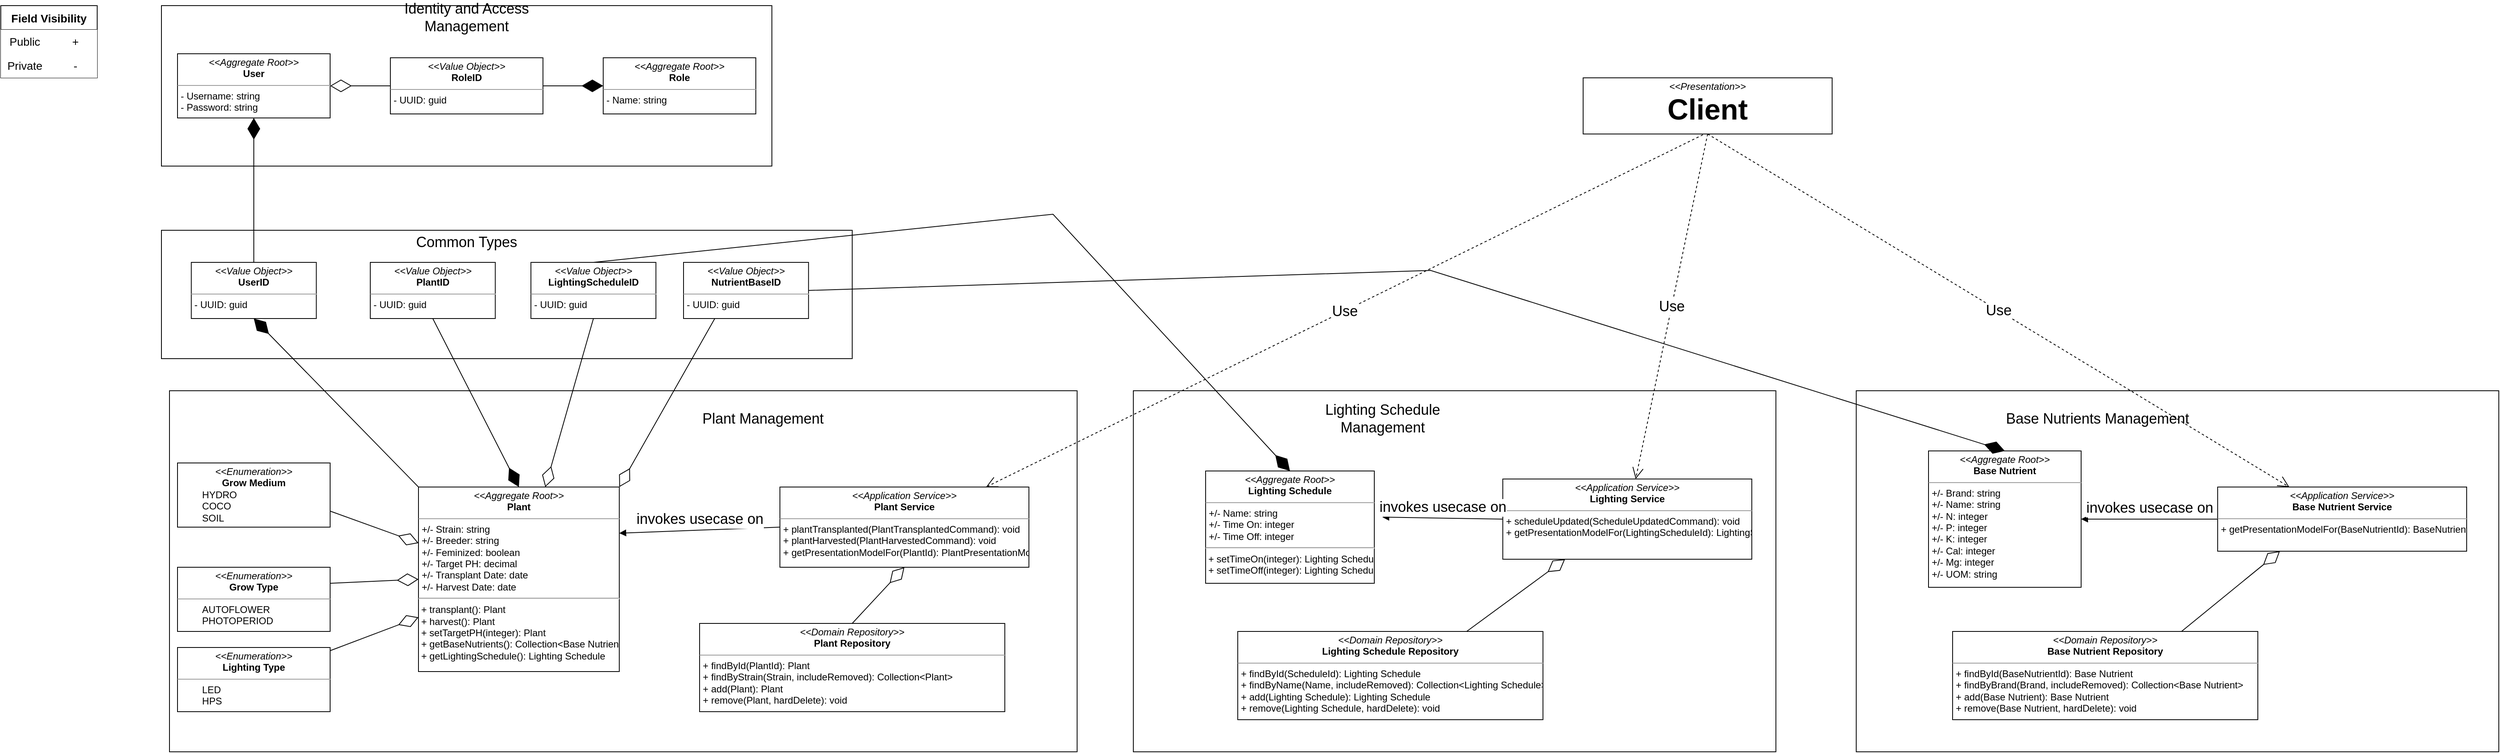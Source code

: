 <mxfile version="16.2.3" type="device"><diagram id="bJxZUwJdUWGrmeviaJik" name="Page-1"><mxGraphModel dx="3622" dy="1697" grid="1" gridSize="10" guides="1" tooltips="1" connect="1" arrows="1" fold="1" page="1" pageScale="1" pageWidth="2000" pageHeight="2000" math="0" shadow="0"><root><mxCell id="0"/><mxCell id="1" parent="0"/><mxCell id="tnLG4M1l6Wivk9HmBr5F-29" value="" style="rounded=0;whiteSpace=wrap;html=1;fontSize=18;" vertex="1" parent="1"><mxGeometry x="1450" y="520" width="800" height="450" as="geometry"/></mxCell><mxCell id="ZfCHsPWi2nRz90HhXaYt-21" value="" style="rounded=0;whiteSpace=wrap;html=1;fontSize=14;" parent="1" vertex="1"><mxGeometry x="240" y="320" width="860" height="160" as="geometry"/></mxCell><mxCell id="ZfCHsPWi2nRz90HhXaYt-2" value="" style="rounded=0;whiteSpace=wrap;html=1;" parent="1" vertex="1"><mxGeometry x="240" y="40" width="760" height="200" as="geometry"/></mxCell><mxCell id="ZfCHsPWi2nRz90HhXaYt-1" value="&lt;p style=&quot;margin: 0px ; margin-top: 4px ; text-align: center&quot;&gt;&lt;i&gt;&amp;lt;&amp;lt;Aggregate Root&amp;gt;&amp;gt;&lt;/i&gt;&lt;br&gt;&lt;b&gt;User&lt;/b&gt;&lt;/p&gt;&lt;hr size=&quot;1&quot;&gt;&lt;p style=&quot;margin: 0px ; margin-left: 4px&quot;&gt;- Username: string&lt;br&gt;- Password: string&lt;/p&gt;" style="verticalAlign=top;align=left;overflow=fill;fontSize=12;fontFamily=Helvetica;html=1;" parent="1" vertex="1"><mxGeometry x="260" y="100" width="190" height="80" as="geometry"/></mxCell><mxCell id="ZfCHsPWi2nRz90HhXaYt-3" value="&lt;font style=&quot;font-size: 18px&quot;&gt;Identity and Access Management&lt;/font&gt;" style="text;html=1;strokeColor=none;fillColor=none;align=center;verticalAlign=middle;whiteSpace=wrap;rounded=0;" parent="1" vertex="1"><mxGeometry x="490" y="40" width="260" height="30" as="geometry"/></mxCell><mxCell id="ZfCHsPWi2nRz90HhXaYt-5" value="" style="endArrow=diamondThin;endFill=0;endSize=24;html=1;rounded=0;fontSize=14;exitX=0;exitY=0.5;exitDx=0;exitDy=0;" parent="1" target="ZfCHsPWi2nRz90HhXaYt-1" edge="1"><mxGeometry width="160" relative="1" as="geometry"><mxPoint x="525" y="140" as="sourcePoint"/><mxPoint x="670" y="210" as="targetPoint"/></mxGeometry></mxCell><mxCell id="ZfCHsPWi2nRz90HhXaYt-11" value="" style="endArrow=diamondThin;endFill=1;endSize=24;html=1;rounded=0;fontSize=14;exitX=0.5;exitY=0;exitDx=0;exitDy=0;entryX=0.5;entryY=1;entryDx=0;entryDy=0;" parent="1" source="ZfCHsPWi2nRz90HhXaYt-10" target="ZfCHsPWi2nRz90HhXaYt-1" edge="1"><mxGeometry width="160" relative="1" as="geometry"><mxPoint x="550" y="380" as="sourcePoint"/><mxPoint x="710" y="380" as="targetPoint"/></mxGeometry></mxCell><mxCell id="ZfCHsPWi2nRz90HhXaYt-14" value="" style="rounded=0;whiteSpace=wrap;html=1;fontSize=14;" parent="1" vertex="1"><mxGeometry x="250" y="520" width="1130" height="450" as="geometry"/></mxCell><mxCell id="ZfCHsPWi2nRz90HhXaYt-15" value="&lt;p style=&quot;margin: 0px ; margin-top: 4px ; text-align: center&quot;&gt;&lt;i&gt;&amp;lt;&amp;lt;Aggregate Root&amp;gt;&amp;gt;&lt;/i&gt;&lt;br&gt;&lt;b&gt;Role&lt;/b&gt;&lt;/p&gt;&lt;hr size=&quot;1&quot;&gt;&lt;p style=&quot;margin: 0px ; margin-left: 4px&quot;&gt;- Name: string&lt;/p&gt;" style="verticalAlign=top;align=left;overflow=fill;fontSize=12;fontFamily=Helvetica;html=1;" parent="1" vertex="1"><mxGeometry x="790" y="105" width="190" height="70" as="geometry"/></mxCell><mxCell id="ZfCHsPWi2nRz90HhXaYt-16" value="" style="endArrow=diamondThin;endFill=1;endSize=24;html=1;rounded=0;fontSize=14;exitX=1;exitY=0.5;exitDx=0;exitDy=0;entryX=0;entryY=0.5;entryDx=0;entryDy=0;" parent="1" source="ZfCHsPWi2nRz90HhXaYt-17" target="ZfCHsPWi2nRz90HhXaYt-15" edge="1"><mxGeometry width="160" relative="1" as="geometry"><mxPoint x="770" y="140" as="sourcePoint"/><mxPoint x="800" y="140" as="targetPoint"/></mxGeometry></mxCell><mxCell id="ZfCHsPWi2nRz90HhXaYt-17" value="&lt;p style=&quot;margin: 0px ; margin-top: 4px ; text-align: center&quot;&gt;&lt;i&gt;&amp;lt;&amp;lt;Value Object&amp;gt;&amp;gt;&lt;/i&gt;&lt;br&gt;&lt;b&gt;RoleID&lt;/b&gt;&lt;/p&gt;&lt;hr size=&quot;1&quot;&gt;&lt;p style=&quot;margin: 0px ; margin-left: 4px&quot;&gt;- UUID: guid&lt;/p&gt;" style="verticalAlign=top;align=left;overflow=fill;fontSize=12;fontFamily=Helvetica;html=1;" parent="1" vertex="1"><mxGeometry x="525" y="105" width="190" height="70" as="geometry"/></mxCell><mxCell id="ZfCHsPWi2nRz90HhXaYt-18" value="&lt;font style=&quot;font-size: 18px&quot;&gt;Plant Management&lt;/font&gt;" style="text;html=1;strokeColor=none;fillColor=none;align=center;verticalAlign=middle;whiteSpace=wrap;rounded=0;fontSize=14;" parent="1" vertex="1"><mxGeometry x="910" y="540" width="157.5" height="30" as="geometry"/></mxCell><mxCell id="ZfCHsPWi2nRz90HhXaYt-19" value="&lt;p style=&quot;margin: 0px ; margin-top: 4px ; text-align: center&quot;&gt;&lt;i&gt;&amp;lt;&amp;lt;Aggregate Root&amp;gt;&amp;gt;&lt;/i&gt;&lt;br&gt;&lt;b&gt;Plant&lt;/b&gt;&lt;/p&gt;&lt;hr size=&quot;1&quot;&gt;&lt;p style=&quot;margin: 0px ; margin-left: 4px&quot;&gt;+/- Strain: string&lt;/p&gt;&lt;p style=&quot;margin: 0px ; margin-left: 4px&quot;&gt;+/- Breeder: string&lt;/p&gt;&lt;p style=&quot;margin: 0px ; margin-left: 4px&quot;&gt;+/- Feminized: boolean&lt;/p&gt;&lt;p style=&quot;margin: 0px ; margin-left: 4px&quot;&gt;+/- Target PH: decimal&lt;/p&gt;&lt;p style=&quot;margin: 0px ; margin-left: 4px&quot;&gt;+/- Transplant Date: date&lt;/p&gt;&lt;p style=&quot;margin: 0px ; margin-left: 4px&quot;&gt;+/- Harvest Date: date&lt;/p&gt;&lt;hr&gt;&amp;nbsp;+ transplant(): Plant&lt;br&gt;&amp;nbsp;+ harvest(): Plant&lt;br&gt;&amp;nbsp;+ setTargetPH(integer): Plant&lt;br&gt;&amp;nbsp;+ getBaseNutrients(): Collection&amp;lt;Base Nutrient&amp;gt;&lt;br&gt;&amp;nbsp;+ getLightingSchedule(): Lighting Schedule" style="verticalAlign=top;align=left;overflow=fill;fontSize=12;fontFamily=Helvetica;html=1;" parent="1" vertex="1"><mxGeometry x="560" y="640" width="250" height="230" as="geometry"/></mxCell><mxCell id="ZfCHsPWi2nRz90HhXaYt-10" value="&lt;p style=&quot;margin: 0px ; margin-top: 4px ; text-align: center&quot;&gt;&lt;i&gt;&amp;lt;&amp;lt;Value Object&amp;gt;&amp;gt;&lt;/i&gt;&lt;br&gt;&lt;b&gt;UserID&lt;/b&gt;&lt;/p&gt;&lt;hr size=&quot;1&quot;&gt;&lt;p style=&quot;margin: 0px ; margin-left: 4px&quot;&gt;- UUID: guid&lt;/p&gt;" style="verticalAlign=top;align=left;overflow=fill;fontSize=12;fontFamily=Helvetica;html=1;" parent="1" vertex="1"><mxGeometry x="277.18" y="360" width="155.63" height="70" as="geometry"/></mxCell><mxCell id="ZfCHsPWi2nRz90HhXaYt-22" value="&lt;font&gt;&lt;font style=&quot;font-size: 18px&quot;&gt;Common Types&lt;/font&gt;&lt;br&gt;&lt;/font&gt;" style="text;html=1;strokeColor=none;fillColor=none;align=center;verticalAlign=middle;whiteSpace=wrap;rounded=0;" parent="1" vertex="1"><mxGeometry x="500" y="320" width="240" height="30" as="geometry"/></mxCell><mxCell id="ZfCHsPWi2nRz90HhXaYt-24" value="&lt;p style=&quot;margin: 0px ; margin-top: 4px ; text-align: center&quot;&gt;&lt;i&gt;&amp;lt;&amp;lt;Value Object&amp;gt;&amp;gt;&lt;/i&gt;&lt;br&gt;&lt;b&gt;PlantID&lt;/b&gt;&lt;/p&gt;&lt;hr size=&quot;1&quot;&gt;&lt;p style=&quot;margin: 0px ; margin-left: 4px&quot;&gt;- UUID: guid&lt;/p&gt;" style="verticalAlign=top;align=left;overflow=fill;fontSize=12;fontFamily=Helvetica;html=1;" parent="1" vertex="1"><mxGeometry x="500" y="360" width="155.63" height="70" as="geometry"/></mxCell><mxCell id="ZfCHsPWi2nRz90HhXaYt-25" value="" style="endArrow=diamondThin;endFill=1;endSize=24;html=1;rounded=0;fontSize=14;exitX=0.5;exitY=1;exitDx=0;exitDy=0;entryX=0.5;entryY=0;entryDx=0;entryDy=0;" parent="1" source="ZfCHsPWi2nRz90HhXaYt-24" target="ZfCHsPWi2nRz90HhXaYt-19" edge="1"><mxGeometry width="160" relative="1" as="geometry"><mxPoint x="217.815" y="490" as="sourcePoint"/><mxPoint x="700" y="500" as="targetPoint"/></mxGeometry></mxCell><mxCell id="ZfCHsPWi2nRz90HhXaYt-36" value="Field Visibility" style="shape=table;startSize=30;container=1;collapsible=0;childLayout=tableLayout;fixedRows=1;rowLines=0;fontStyle=1;fontSize=14;" parent="1" vertex="1"><mxGeometry x="40" y="40" width="120" height="90" as="geometry"/></mxCell><mxCell id="ZfCHsPWi2nRz90HhXaYt-37" value="" style="shape=tableRow;horizontal=0;startSize=0;swimlaneHead=0;swimlaneBody=0;top=0;left=0;bottom=0;right=0;collapsible=0;dropTarget=0;points=[[0,0.5],[1,0.5]];portConstraint=eastwest;fontSize=14;" parent="ZfCHsPWi2nRz90HhXaYt-36" vertex="1"><mxGeometry y="30" width="120" height="30" as="geometry"/></mxCell><mxCell id="ZfCHsPWi2nRz90HhXaYt-38" value="Public" style="shape=partialRectangle;html=1;whiteSpace=wrap;connectable=0;fillColor=none;top=0;left=0;bottom=0;right=0;overflow=hidden;pointerEvents=1;fontSize=14;align=center;" parent="ZfCHsPWi2nRz90HhXaYt-37" vertex="1"><mxGeometry width="60" height="30" as="geometry"><mxRectangle width="60" height="30" as="alternateBounds"/></mxGeometry></mxCell><mxCell id="ZfCHsPWi2nRz90HhXaYt-39" value="+" style="shape=partialRectangle;html=1;whiteSpace=wrap;connectable=0;fillColor=none;top=0;left=0;bottom=0;right=0;align=center;spacingLeft=6;overflow=hidden;fontSize=14;" parent="ZfCHsPWi2nRz90HhXaYt-37" vertex="1"><mxGeometry x="60" width="60" height="30" as="geometry"><mxRectangle width="60" height="30" as="alternateBounds"/></mxGeometry></mxCell><mxCell id="ZfCHsPWi2nRz90HhXaYt-40" value="" style="shape=tableRow;horizontal=0;startSize=0;swimlaneHead=0;swimlaneBody=0;top=0;left=0;bottom=0;right=0;collapsible=0;dropTarget=0;points=[[0,0.5],[1,0.5]];portConstraint=eastwest;fontSize=14;" parent="ZfCHsPWi2nRz90HhXaYt-36" vertex="1"><mxGeometry y="60" width="120" height="30" as="geometry"/></mxCell><mxCell id="ZfCHsPWi2nRz90HhXaYt-41" value="Private" style="shape=partialRectangle;html=1;whiteSpace=wrap;connectable=0;fillColor=none;top=0;left=0;bottom=0;right=0;overflow=hidden;fontSize=14;" parent="ZfCHsPWi2nRz90HhXaYt-40" vertex="1"><mxGeometry width="60" height="30" as="geometry"><mxRectangle width="60" height="30" as="alternateBounds"/></mxGeometry></mxCell><mxCell id="ZfCHsPWi2nRz90HhXaYt-42" value="-" style="shape=partialRectangle;html=1;whiteSpace=wrap;connectable=0;fillColor=none;top=0;left=0;bottom=0;right=0;align=center;spacingLeft=6;overflow=hidden;fontSize=14;" parent="ZfCHsPWi2nRz90HhXaYt-40" vertex="1"><mxGeometry x="60" width="60" height="30" as="geometry"><mxRectangle width="60" height="30" as="alternateBounds"/></mxGeometry></mxCell><mxCell id="E3yybKdaZDlF3ZugqF8L-2" value="" style="endArrow=diamondThin;endFill=0;endSize=24;html=1;rounded=0;fontSize=14;exitX=0.25;exitY=1;exitDx=0;exitDy=0;entryX=1;entryY=0;entryDx=0;entryDy=0;" parent="1" source="tnLG4M1l6Wivk9HmBr5F-24" target="ZfCHsPWi2nRz90HhXaYt-19" edge="1"><mxGeometry width="160" relative="1" as="geometry"><mxPoint x="182.18" y="705" as="sourcePoint"/><mxPoint x="550" y="590" as="targetPoint"/></mxGeometry></mxCell><mxCell id="tnLG4M1l6Wivk9HmBr5F-2" value="&lt;p style=&quot;margin: 0px ; margin-top: 4px ; text-align: center&quot;&gt;&lt;i&gt;&amp;lt;&amp;lt;Enumeration&amp;gt;&amp;gt;&lt;/i&gt;&lt;br&gt;&lt;b&gt;Grow Type&lt;/b&gt;&lt;/p&gt;&lt;hr size=&quot;1&quot;&gt;&lt;p style=&quot;margin: 0px ; margin-left: 4px&quot;&gt;&lt;span style=&quot;white-space: pre&quot;&gt;&#9;&lt;/span&gt;AUTOFLOWER&lt;br&gt;&lt;/p&gt;&lt;p style=&quot;margin: 0px ; margin-left: 4px&quot;&gt;&lt;span style=&quot;white-space: pre&quot;&gt;&#9;&lt;/span&gt;PHOTOPERIOD&lt;br&gt;&lt;/p&gt;" style="verticalAlign=top;align=left;overflow=fill;fontSize=12;fontFamily=Helvetica;html=1;" vertex="1" parent="1"><mxGeometry x="260" y="740" width="190" height="80" as="geometry"/></mxCell><mxCell id="tnLG4M1l6Wivk9HmBr5F-4" value="" style="endArrow=diamondThin;endFill=0;endSize=24;html=1;rounded=0;fontSize=14;exitX=1;exitY=0.25;exitDx=0;exitDy=0;entryX=0;entryY=0.5;entryDx=0;entryDy=0;" edge="1" parent="1" source="tnLG4M1l6Wivk9HmBr5F-2" target="ZfCHsPWi2nRz90HhXaYt-19"><mxGeometry width="160" relative="1" as="geometry"><mxPoint x="520" y="780" as="sourcePoint"/><mxPoint x="337.81" y="805" as="targetPoint"/></mxGeometry></mxCell><mxCell id="tnLG4M1l6Wivk9HmBr5F-6" value="&lt;p style=&quot;margin: 0px ; margin-top: 4px ; text-align: center&quot;&gt;&lt;i&gt;&amp;lt;&amp;lt;Enumeration&amp;gt;&amp;gt;&lt;/i&gt;&lt;br&gt;&lt;b&gt;Lighting Type&lt;/b&gt;&lt;/p&gt;&lt;hr size=&quot;1&quot;&gt;&lt;p style=&quot;margin: 0px ; margin-left: 4px&quot;&gt;&lt;span style=&quot;white-space: pre&quot;&gt;&#9;&lt;/span&gt;LED&lt;br&gt;&lt;/p&gt;&lt;p style=&quot;margin: 0px ; margin-left: 4px&quot;&gt;&lt;span style=&quot;white-space: pre&quot;&gt;&#9;&lt;/span&gt;HPS&lt;br&gt;&lt;/p&gt;" style="verticalAlign=top;align=left;overflow=fill;fontSize=12;fontFamily=Helvetica;html=1;" vertex="1" parent="1"><mxGeometry x="260" y="840" width="190" height="80" as="geometry"/></mxCell><mxCell id="tnLG4M1l6Wivk9HmBr5F-8" value="" style="endArrow=diamondThin;endFill=0;endSize=24;html=1;rounded=0;fontSize=14;" edge="1" parent="1" source="tnLG4M1l6Wivk9HmBr5F-6" target="ZfCHsPWi2nRz90HhXaYt-19"><mxGeometry width="160" relative="1" as="geometry"><mxPoint x="520" y="890" as="sourcePoint"/><mxPoint x="337.81" y="934.453" as="targetPoint"/></mxGeometry></mxCell><mxCell id="tnLG4M1l6Wivk9HmBr5F-10" value="&lt;p style=&quot;margin: 0px ; margin-top: 4px ; text-align: center&quot;&gt;&lt;i&gt;&amp;lt;&amp;lt;Aggregate Root&amp;gt;&amp;gt;&lt;/i&gt;&lt;br&gt;&lt;b&gt;Lighting Schedule&lt;/b&gt;&lt;/p&gt;&lt;hr size=&quot;1&quot;&gt;&lt;p style=&quot;margin: 0px ; margin-left: 4px&quot;&gt;+/- Name: string&lt;/p&gt;&lt;p style=&quot;margin: 0px ; margin-left: 4px&quot;&gt;+/- Time On: integer&lt;/p&gt;&lt;p style=&quot;margin: 0px ; margin-left: 4px&quot;&gt;+/- Time Off: integer&lt;/p&gt;&lt;hr&gt;&amp;nbsp;+ setTimeOn(integer): Lighting Schedule&lt;br&gt;&amp;nbsp;+ setTimeOff(integer): Lighting Schedule" style="verticalAlign=top;align=left;overflow=fill;fontSize=12;fontFamily=Helvetica;html=1;" vertex="1" parent="1"><mxGeometry x="1540" y="620" width="210" height="140" as="geometry"/></mxCell><mxCell id="tnLG4M1l6Wivk9HmBr5F-13" value="" style="endArrow=diamondThin;endFill=0;endSize=24;html=1;rounded=0;fontSize=14;exitX=0.5;exitY=1;exitDx=0;exitDy=0;" edge="1" parent="1" source="tnLG4M1l6Wivk9HmBr5F-23" target="ZfCHsPWi2nRz90HhXaYt-19"><mxGeometry width="160" relative="1" as="geometry"><mxPoint x="182.18" y="795" as="sourcePoint"/><mxPoint x="90" y="980" as="targetPoint"/></mxGeometry></mxCell><mxCell id="tnLG4M1l6Wivk9HmBr5F-14" value="&lt;p style=&quot;margin: 0px ; margin-top: 4px ; text-align: center&quot;&gt;&lt;i&gt;&amp;lt;&amp;lt;Enumeration&amp;gt;&amp;gt;&lt;/i&gt;&lt;br&gt;&lt;b&gt;Grow Medium&lt;/b&gt;&lt;/p&gt;&lt;p style=&quot;margin: 0px ; margin-left: 4px&quot;&gt;&lt;span style=&quot;white-space: pre&quot;&gt;&#9;&lt;/span&gt;HYDRO&lt;/p&gt;&lt;p style=&quot;margin: 0px ; margin-left: 4px&quot;&gt;&lt;span style=&quot;white-space: pre&quot;&gt;&#9;&lt;/span&gt;COCO&lt;br&gt;&lt;/p&gt;&lt;p style=&quot;margin: 0px ; margin-left: 4px&quot;&gt;&lt;span style=&quot;white-space: pre&quot;&gt;&#9;&lt;/span&gt;SOIL&lt;br&gt;&lt;/p&gt;" style="verticalAlign=top;align=left;overflow=fill;fontSize=12;fontFamily=Helvetica;html=1;" vertex="1" parent="1"><mxGeometry x="260" y="610" width="190" height="80" as="geometry"/></mxCell><mxCell id="tnLG4M1l6Wivk9HmBr5F-16" value="" style="endArrow=diamondThin;endFill=0;endSize=24;html=1;rounded=0;fontSize=14;exitX=1;exitY=0.75;exitDx=0;exitDy=0;" edge="1" parent="1" source="tnLG4M1l6Wivk9HmBr5F-14" target="ZfCHsPWi2nRz90HhXaYt-19"><mxGeometry width="160" relative="1" as="geometry"><mxPoint x="510" y="1060" as="sourcePoint"/><mxPoint x="335.63" y="1185" as="targetPoint"/></mxGeometry></mxCell><mxCell id="tnLG4M1l6Wivk9HmBr5F-18" value="&lt;p style=&quot;margin: 0px ; margin-top: 4px ; text-align: center&quot;&gt;&lt;i&gt;&amp;lt;&amp;lt;Application Service&amp;gt;&amp;gt;&lt;/i&gt;&lt;br&gt;&lt;b&gt;Plant Service&lt;/b&gt;&lt;/p&gt;&lt;hr size=&quot;1&quot;&gt;&lt;p style=&quot;margin: 0px ; margin-left: 4px&quot;&gt;+ plantTransplanted(PlantTransplantedCommand): void&lt;br&gt;+ plantHarvested(PlantHarvestedCommand): void&lt;/p&gt;&lt;p style=&quot;margin: 0px ; margin-left: 4px&quot;&gt;+ getPresentationModelFor(PlantId): PlantPresentationModel&lt;/p&gt;" style="verticalAlign=top;align=left;overflow=fill;fontSize=12;fontFamily=Helvetica;html=1;" vertex="1" parent="1"><mxGeometry x="1010" y="640" width="310" height="100" as="geometry"/></mxCell><mxCell id="tnLG4M1l6Wivk9HmBr5F-20" value="&lt;p style=&quot;margin: 0px ; margin-top: 4px ; text-align: center&quot;&gt;&lt;i&gt;&amp;lt;&amp;lt;Presentation&amp;gt;&amp;gt;&lt;/i&gt;&lt;br&gt;&lt;b&gt;&lt;font style=&quot;font-size: 36px&quot;&gt;Client&lt;/font&gt;&lt;/b&gt;&lt;/p&gt;" style="verticalAlign=top;align=left;overflow=fill;fontSize=12;fontFamily=Helvetica;html=1;" vertex="1" parent="1"><mxGeometry x="2010" y="130" width="310" height="70" as="geometry"/></mxCell><mxCell id="tnLG4M1l6Wivk9HmBr5F-21" value="&lt;font style=&quot;font-size: 18px&quot;&gt;Use&lt;/font&gt;" style="endArrow=open;endSize=12;dashed=1;html=1;rounded=0;exitX=0.481;exitY=1.014;exitDx=0;exitDy=0;exitPerimeter=0;" edge="1" parent="1" source="tnLG4M1l6Wivk9HmBr5F-20" target="tnLG4M1l6Wivk9HmBr5F-18"><mxGeometry width="160" relative="1" as="geometry"><mxPoint x="1360" y="310" as="sourcePoint"/><mxPoint x="1520" y="310" as="targetPoint"/></mxGeometry></mxCell><mxCell id="tnLG4M1l6Wivk9HmBr5F-22" value="&lt;font style=&quot;font-size: 18px&quot;&gt;invokes usecase on&lt;/font&gt;" style="html=1;verticalAlign=bottom;endArrow=block;rounded=0;exitX=0;exitY=0.5;exitDx=0;exitDy=0;entryX=1;entryY=0.25;entryDx=0;entryDy=0;" edge="1" parent="1" source="tnLG4M1l6Wivk9HmBr5F-18" target="ZfCHsPWi2nRz90HhXaYt-19"><mxGeometry width="80" relative="1" as="geometry"><mxPoint x="1060" y="630" as="sourcePoint"/><mxPoint x="1140" y="630" as="targetPoint"/></mxGeometry></mxCell><mxCell id="tnLG4M1l6Wivk9HmBr5F-23" value="&lt;p style=&quot;margin: 0px ; margin-top: 4px ; text-align: center&quot;&gt;&lt;i&gt;&amp;lt;&amp;lt;Value Object&amp;gt;&amp;gt;&lt;/i&gt;&lt;br&gt;&lt;b&gt;LightingScheduleID&lt;/b&gt;&lt;/p&gt;&lt;hr size=&quot;1&quot;&gt;&lt;p style=&quot;margin: 0px ; margin-left: 4px&quot;&gt;- UUID: guid&lt;/p&gt;" style="verticalAlign=top;align=left;overflow=fill;fontSize=12;fontFamily=Helvetica;html=1;" vertex="1" parent="1"><mxGeometry x="700" y="360" width="155.63" height="70" as="geometry"/></mxCell><mxCell id="tnLG4M1l6Wivk9HmBr5F-24" value="&lt;p style=&quot;margin: 0px ; margin-top: 4px ; text-align: center&quot;&gt;&lt;i&gt;&amp;lt;&amp;lt;Value Object&amp;gt;&amp;gt;&lt;/i&gt;&lt;br&gt;&lt;b&gt;NutrientBaseID&lt;/b&gt;&lt;/p&gt;&lt;hr size=&quot;1&quot;&gt;&lt;p style=&quot;margin: 0px ; margin-left: 4px&quot;&gt;- UUID: guid&lt;/p&gt;" style="verticalAlign=top;align=left;overflow=fill;fontSize=12;fontFamily=Helvetica;html=1;" vertex="1" parent="1"><mxGeometry x="890" y="360" width="155.63" height="70" as="geometry"/></mxCell><mxCell id="tnLG4M1l6Wivk9HmBr5F-25" value="&lt;p style=&quot;margin: 0px ; margin-top: 4px ; text-align: center&quot;&gt;&lt;i&gt;&amp;lt;&amp;lt;Domain Repository&amp;gt;&amp;gt;&lt;/i&gt;&lt;br&gt;&lt;b&gt;Plant Repository&lt;/b&gt;&lt;/p&gt;&lt;hr size=&quot;1&quot;&gt;&lt;p style=&quot;margin: 0px ; margin-left: 4px&quot;&gt;+ findById(PlantId): Plant&lt;/p&gt;&lt;p style=&quot;margin: 0px ; margin-left: 4px&quot;&gt;+ findByStrain(Strain, includeRemoved): Collection&amp;lt;Plant&amp;gt;&lt;br&gt;+ add(Plant): Plant&lt;/p&gt;&lt;p style=&quot;margin: 0px ; margin-left: 4px&quot;&gt;+ remove(Plant, hardDelete): void&lt;/p&gt;" style="verticalAlign=top;align=left;overflow=fill;fontSize=12;fontFamily=Helvetica;html=1;" vertex="1" parent="1"><mxGeometry x="910" y="810" width="380" height="110" as="geometry"/></mxCell><mxCell id="tnLG4M1l6Wivk9HmBr5F-26" value="" style="endArrow=diamondThin;endFill=0;endSize=24;html=1;rounded=0;fontSize=14;exitX=0.5;exitY=0;exitDx=0;exitDy=0;entryX=0.5;entryY=1;entryDx=0;entryDy=0;" edge="1" parent="1" source="tnLG4M1l6Wivk9HmBr5F-25" target="tnLG4M1l6Wivk9HmBr5F-18"><mxGeometry width="160" relative="1" as="geometry"><mxPoint x="1250" y="790" as="sourcePoint"/><mxPoint x="1325" y="790" as="targetPoint"/></mxGeometry></mxCell><mxCell id="tnLG4M1l6Wivk9HmBr5F-27" value="" style="endArrow=diamondThin;endFill=1;endSize=24;html=1;rounded=0;fontSize=14;exitX=0;exitY=0;exitDx=0;exitDy=0;entryX=0.5;entryY=1;entryDx=0;entryDy=0;" edge="1" parent="1" source="ZfCHsPWi2nRz90HhXaYt-19" target="ZfCHsPWi2nRz90HhXaYt-10"><mxGeometry width="160" relative="1" as="geometry"><mxPoint x="500" y="490" as="sourcePoint"/><mxPoint x="575" y="490" as="targetPoint"/></mxGeometry></mxCell><mxCell id="tnLG4M1l6Wivk9HmBr5F-30" value="" style="endArrow=diamondThin;endFill=1;endSize=24;html=1;rounded=0;fontSize=14;exitX=0.5;exitY=0;exitDx=0;exitDy=0;entryX=0.5;entryY=0;entryDx=0;entryDy=0;" edge="1" parent="1" source="tnLG4M1l6Wivk9HmBr5F-23" target="tnLG4M1l6Wivk9HmBr5F-10"><mxGeometry width="160" relative="1" as="geometry"><mxPoint x="1250" y="410" as="sourcePoint"/><mxPoint x="1325" y="410" as="targetPoint"/><Array as="points"><mxPoint x="1350" y="300"/></Array></mxGeometry></mxCell><mxCell id="tnLG4M1l6Wivk9HmBr5F-31" value="&lt;font style=&quot;font-size: 18px&quot;&gt;Lighting Schedule Management&lt;/font&gt;" style="text;html=1;strokeColor=none;fillColor=none;align=center;verticalAlign=middle;whiteSpace=wrap;rounded=0;fontSize=14;" vertex="1" parent="1"><mxGeometry x="1640.63" y="540" width="238.75" height="30" as="geometry"/></mxCell><mxCell id="tnLG4M1l6Wivk9HmBr5F-32" value="&lt;p style=&quot;margin: 0px ; margin-top: 4px ; text-align: center&quot;&gt;&lt;i&gt;&amp;lt;&amp;lt;Domain Repository&amp;gt;&amp;gt;&lt;/i&gt;&lt;br&gt;&lt;b&gt;Plant Repository&lt;/b&gt;&lt;/p&gt;&lt;hr size=&quot;1&quot;&gt;&lt;p style=&quot;margin: 0px ; margin-left: 4px&quot;&gt;+ findById(PlantId): Plant&lt;/p&gt;&lt;p style=&quot;margin: 0px ; margin-left: 4px&quot;&gt;+ findByStrain(Strain, includeRemoved): Collection&amp;lt;Plant&amp;gt;&lt;br&gt;+ add(Plant): Plant&lt;/p&gt;&lt;p style=&quot;margin: 0px ; margin-left: 4px&quot;&gt;+ remove(Plant, hardDelete): void&lt;/p&gt;" style="verticalAlign=top;align=left;overflow=fill;fontSize=12;fontFamily=Helvetica;html=1;" vertex="1" parent="1"><mxGeometry x="910" y="810" width="380" height="110" as="geometry"/></mxCell><mxCell id="tnLG4M1l6Wivk9HmBr5F-33" value="&lt;p style=&quot;margin: 0px ; margin-top: 4px ; text-align: center&quot;&gt;&lt;i&gt;&amp;lt;&amp;lt;Application Service&amp;gt;&amp;gt;&lt;/i&gt;&lt;br&gt;&lt;b&gt;Lighting Service&lt;/b&gt;&lt;/p&gt;&lt;hr size=&quot;1&quot;&gt;&lt;p style=&quot;margin: 0px ; margin-left: 4px&quot;&gt;+ scheduleUpdated(ScheduleUpdatedCommand): void&lt;br&gt;&lt;/p&gt;&lt;p style=&quot;margin: 0px ; margin-left: 4px&quot;&gt;+ getPresentationModelFor(LightingScheduleId): LightingSchedulePresentationModel&lt;/p&gt;" style="verticalAlign=top;align=left;overflow=fill;fontSize=12;fontFamily=Helvetica;html=1;" vertex="1" parent="1"><mxGeometry x="1910" y="630" width="310" height="100" as="geometry"/></mxCell><mxCell id="tnLG4M1l6Wivk9HmBr5F-34" value="&lt;font style=&quot;font-size: 18px&quot;&gt;invokes usecase on&lt;/font&gt;" style="html=1;verticalAlign=bottom;endArrow=block;rounded=0;exitX=0;exitY=0.5;exitDx=0;exitDy=0;entryX=1;entryY=0.25;entryDx=0;entryDy=0;" edge="1" parent="1" source="tnLG4M1l6Wivk9HmBr5F-33"><mxGeometry width="80" relative="1" as="geometry"><mxPoint x="2010" y="610" as="sourcePoint"/><mxPoint x="1760" y="677.5" as="targetPoint"/></mxGeometry></mxCell><mxCell id="tnLG4M1l6Wivk9HmBr5F-35" value="&lt;p style=&quot;margin: 0px ; margin-top: 4px ; text-align: center&quot;&gt;&lt;i&gt;&amp;lt;&amp;lt;Domain Repository&amp;gt;&amp;gt;&lt;/i&gt;&lt;br&gt;&lt;b&gt;Lighting Schedule Repository&lt;/b&gt;&lt;/p&gt;&lt;hr size=&quot;1&quot;&gt;&lt;p style=&quot;margin: 0px ; margin-left: 4px&quot;&gt;+ findById(ScheduleId): Lighting Schedule&lt;/p&gt;&lt;p style=&quot;margin: 0px ; margin-left: 4px&quot;&gt;+ findByName(Name, includeRemoved): Collection&amp;lt;Lighting Schedule&amp;gt;&lt;br&gt;+ add(Lighting Schedule): Lighting Schedule&lt;/p&gt;&lt;p style=&quot;margin: 0px ; margin-left: 4px&quot;&gt;+ remove(Lighting Schedule, hardDelete): void&lt;/p&gt;" style="verticalAlign=top;align=left;overflow=fill;fontSize=12;fontFamily=Helvetica;html=1;" vertex="1" parent="1"><mxGeometry x="1580" y="820" width="380" height="110" as="geometry"/></mxCell><mxCell id="tnLG4M1l6Wivk9HmBr5F-36" value="" style="endArrow=diamondThin;endFill=0;endSize=24;html=1;rounded=0;fontSize=14;exitX=0.75;exitY=0;exitDx=0;exitDy=0;entryX=0.25;entryY=1;entryDx=0;entryDy=0;" edge="1" parent="1" source="tnLG4M1l6Wivk9HmBr5F-35" target="tnLG4M1l6Wivk9HmBr5F-33"><mxGeometry width="160" relative="1" as="geometry"><mxPoint x="1890" y="780" as="sourcePoint"/><mxPoint x="1965" y="780" as="targetPoint"/></mxGeometry></mxCell><mxCell id="tnLG4M1l6Wivk9HmBr5F-37" value="&lt;font style=&quot;font-size: 18px&quot;&gt;Use&lt;/font&gt;" style="endArrow=open;endSize=12;dashed=1;html=1;rounded=0;exitX=0.5;exitY=1;exitDx=0;exitDy=0;" edge="1" parent="1" source="tnLG4M1l6Wivk9HmBr5F-20" target="tnLG4M1l6Wivk9HmBr5F-33"><mxGeometry width="160" relative="1" as="geometry"><mxPoint x="1569.11" y="230.98" as="sourcePoint"/><mxPoint x="1217.014" y="650" as="targetPoint"/></mxGeometry></mxCell><mxCell id="tnLG4M1l6Wivk9HmBr5F-39" value="" style="rounded=0;whiteSpace=wrap;html=1;fontSize=18;" vertex="1" parent="1"><mxGeometry x="2350" y="520" width="800" height="450" as="geometry"/></mxCell><mxCell id="tnLG4M1l6Wivk9HmBr5F-41" value="&lt;font style=&quot;font-size: 18px&quot;&gt;Base Nutrients Management&lt;/font&gt;" style="text;html=1;strokeColor=none;fillColor=none;align=center;verticalAlign=middle;whiteSpace=wrap;rounded=0;fontSize=14;" vertex="1" parent="1"><mxGeometry x="2530.63" y="540" width="238.75" height="30" as="geometry"/></mxCell><mxCell id="tnLG4M1l6Wivk9HmBr5F-42" value="&lt;p style=&quot;margin: 0px ; margin-top: 4px ; text-align: center&quot;&gt;&lt;i&gt;&amp;lt;&amp;lt;Application Service&amp;gt;&amp;gt;&lt;/i&gt;&lt;br&gt;&lt;b&gt;Base Nutrient Service&lt;/b&gt;&lt;/p&gt;&lt;hr size=&quot;1&quot;&gt;&lt;p style=&quot;margin: 0px ; margin-left: 4px&quot;&gt;&lt;span&gt;+ getPresentationModelFor(BaseNutrientId): BaseNutrientPresentationModel&lt;/span&gt;&lt;br&gt;&lt;/p&gt;" style="verticalAlign=top;align=left;overflow=fill;fontSize=12;fontFamily=Helvetica;html=1;" vertex="1" parent="1"><mxGeometry x="2800" y="640" width="310" height="80" as="geometry"/></mxCell><mxCell id="tnLG4M1l6Wivk9HmBr5F-43" value="&lt;font style=&quot;font-size: 18px&quot;&gt;invokes usecase on&lt;/font&gt;" style="html=1;verticalAlign=bottom;endArrow=block;rounded=0;exitX=0;exitY=0.5;exitDx=0;exitDy=0;entryX=1;entryY=0.5;entryDx=0;entryDy=0;" edge="1" parent="1" source="tnLG4M1l6Wivk9HmBr5F-42" target="E3yybKdaZDlF3ZugqF8L-1"><mxGeometry width="80" relative="1" as="geometry"><mxPoint x="2900" y="610" as="sourcePoint"/><mxPoint x="2650" y="677.5" as="targetPoint"/></mxGeometry></mxCell><mxCell id="tnLG4M1l6Wivk9HmBr5F-44" value="&lt;p style=&quot;margin: 0px ; margin-top: 4px ; text-align: center&quot;&gt;&lt;i&gt;&amp;lt;&amp;lt;Domain Repository&amp;gt;&amp;gt;&lt;/i&gt;&lt;br&gt;&lt;b&gt;Base Nutrient Repository&lt;/b&gt;&lt;/p&gt;&lt;hr size=&quot;1&quot;&gt;&lt;p style=&quot;margin: 0px ; margin-left: 4px&quot;&gt;+ findById(BaseNutrientId): Base Nutrient&lt;/p&gt;&lt;p style=&quot;margin: 0px ; margin-left: 4px&quot;&gt;+ findByBrand(Brand, includeRemoved): Collection&amp;lt;Base Nutrient&amp;gt;&lt;br&gt;+ add(Base Nutrient): Base Nutrient&lt;/p&gt;&lt;p style=&quot;margin: 0px ; margin-left: 4px&quot;&gt;+ remove(Base Nutrient, hardDelete): void&lt;/p&gt;" style="verticalAlign=top;align=left;overflow=fill;fontSize=12;fontFamily=Helvetica;html=1;" vertex="1" parent="1"><mxGeometry x="2470" y="820" width="380" height="110" as="geometry"/></mxCell><mxCell id="tnLG4M1l6Wivk9HmBr5F-45" value="" style="endArrow=diamondThin;endFill=0;endSize=24;html=1;rounded=0;fontSize=14;exitX=0.75;exitY=0;exitDx=0;exitDy=0;entryX=0.25;entryY=1;entryDx=0;entryDy=0;" edge="1" parent="1" source="tnLG4M1l6Wivk9HmBr5F-44" target="tnLG4M1l6Wivk9HmBr5F-42"><mxGeometry width="160" relative="1" as="geometry"><mxPoint x="2780" y="780" as="sourcePoint"/><mxPoint x="2855" y="780" as="targetPoint"/></mxGeometry></mxCell><mxCell id="E3yybKdaZDlF3ZugqF8L-1" value="&lt;p style=&quot;margin: 0px ; margin-top: 4px ; text-align: center&quot;&gt;&lt;i&gt;&amp;lt;&amp;lt;Aggregate Root&amp;gt;&amp;gt;&lt;/i&gt;&lt;br&gt;&lt;b&gt;Base Nutrient&lt;/b&gt;&lt;/p&gt;&lt;hr size=&quot;1&quot;&gt;&lt;p style=&quot;margin: 0px ; margin-left: 4px&quot;&gt;+/- Brand: string&lt;/p&gt;&lt;p style=&quot;margin: 0px ; margin-left: 4px&quot;&gt;+/- Name: string&lt;br&gt;+/- N: integer&lt;/p&gt;&lt;p style=&quot;margin: 0px ; margin-left: 4px&quot;&gt;+/- P: integer&lt;br&gt;&lt;/p&gt;&lt;p style=&quot;margin: 0px ; margin-left: 4px&quot;&gt;+/- K: integer&lt;br&gt;&lt;/p&gt;&lt;p style=&quot;margin: 0px ; margin-left: 4px&quot;&gt;+/- Cal: integer&lt;br&gt;&lt;/p&gt;&lt;p style=&quot;margin: 0px ; margin-left: 4px&quot;&gt;+/- Mg: integer&lt;br&gt;&lt;/p&gt;&lt;p style=&quot;margin: 0px ; margin-left: 4px&quot;&gt;+/- UOM: string&lt;/p&gt;" style="verticalAlign=top;align=left;overflow=fill;fontSize=12;fontFamily=Helvetica;html=1;" parent="1" vertex="1"><mxGeometry x="2440.0" y="595" width="190" height="170" as="geometry"/></mxCell><mxCell id="tnLG4M1l6Wivk9HmBr5F-38" value="" style="endArrow=diamondThin;endFill=1;endSize=24;html=1;rounded=0;fontSize=14;exitX=1;exitY=0.5;exitDx=0;exitDy=0;entryX=0.5;entryY=0;entryDx=0;entryDy=0;" edge="1" parent="1" source="tnLG4M1l6Wivk9HmBr5F-24" target="E3yybKdaZDlF3ZugqF8L-1"><mxGeometry width="160" relative="1" as="geometry"><mxPoint x="1530" y="640" as="sourcePoint"/><mxPoint x="1605" y="640" as="targetPoint"/><Array as="points"><mxPoint x="1820" y="370"/></Array></mxGeometry></mxCell><mxCell id="tnLG4M1l6Wivk9HmBr5F-46" value="&lt;font style=&quot;font-size: 18px&quot;&gt;Use&lt;/font&gt;" style="endArrow=open;endSize=12;dashed=1;html=1;rounded=0;exitX=0.5;exitY=1;exitDx=0;exitDy=0;" edge="1" parent="1" source="tnLG4M1l6Wivk9HmBr5F-20" target="tnLG4M1l6Wivk9HmBr5F-42"><mxGeometry width="160" relative="1" as="geometry"><mxPoint x="1560" y="220" as="sourcePoint"/><mxPoint x="2250.002" y="580" as="targetPoint"/></mxGeometry></mxCell></root></mxGraphModel></diagram></mxfile>